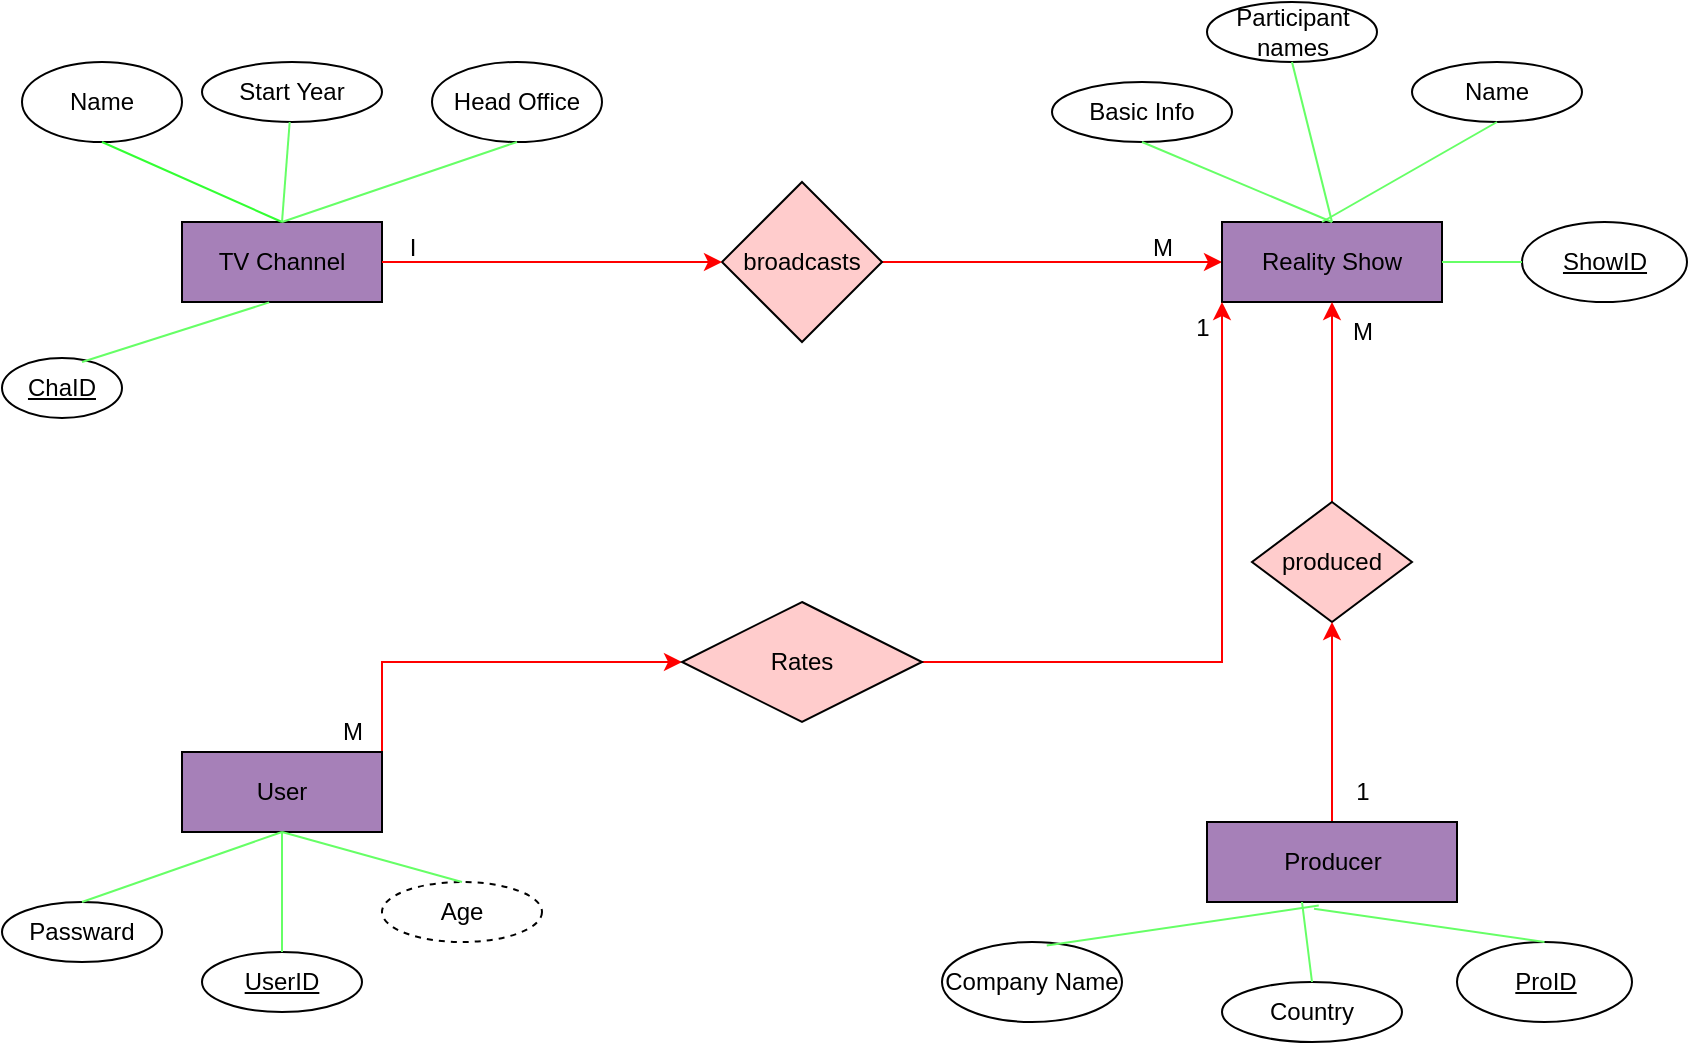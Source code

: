 <mxfile version="21.5.1" type="device">
  <diagram name="Page-1" id="05SsWtOZEbtrFztw5R0R">
    <mxGraphModel dx="1282" dy="606" grid="1" gridSize="10" guides="1" tooltips="1" connect="1" arrows="1" fold="1" page="1" pageScale="1" pageWidth="850" pageHeight="1100" math="0" shadow="0">
      <root>
        <mxCell id="0" />
        <mxCell id="1" parent="0" />
        <mxCell id="v8IWpUud7RyiIBnhh-y--1" value="TV Channel" style="whiteSpace=wrap;html=1;align=center;fillColor=#A680B8;" vertex="1" parent="1">
          <mxGeometry x="100" y="130" width="100" height="40" as="geometry" />
        </mxCell>
        <mxCell id="v8IWpUud7RyiIBnhh-y--5" value="" style="edgeStyle=orthogonalEdgeStyle;rounded=0;orthogonalLoop=1;jettySize=auto;html=1;strokeColor=#FF0000;" edge="1" parent="1" source="v8IWpUud7RyiIBnhh-y--2" target="v8IWpUud7RyiIBnhh-y--4">
          <mxGeometry relative="1" as="geometry" />
        </mxCell>
        <mxCell id="v8IWpUud7RyiIBnhh-y--2" value="broadcasts" style="rhombus;whiteSpace=wrap;html=1;fillColor=#FFCCCC;" vertex="1" parent="1">
          <mxGeometry x="370" y="110" width="80" height="80" as="geometry" />
        </mxCell>
        <mxCell id="v8IWpUud7RyiIBnhh-y--4" value="Reality Show" style="whiteSpace=wrap;html=1;fillColor=#A680B8;" vertex="1" parent="1">
          <mxGeometry x="620" y="130" width="110" height="40" as="geometry" />
        </mxCell>
        <mxCell id="v8IWpUud7RyiIBnhh-y--8" value="" style="edgeStyle=orthogonalEdgeStyle;rounded=0;orthogonalLoop=1;jettySize=auto;html=1;entryX=0;entryY=0.5;entryDx=0;entryDy=0;fillColor=#33FF33;strokeColor=#FF0000;" edge="1" parent="1" source="v8IWpUud7RyiIBnhh-y--1" target="v8IWpUud7RyiIBnhh-y--2">
          <mxGeometry relative="1" as="geometry">
            <mxPoint x="220" y="150" as="sourcePoint" />
            <mxPoint x="230" y="150" as="targetPoint" />
          </mxGeometry>
        </mxCell>
        <mxCell id="v8IWpUud7RyiIBnhh-y--10" value="M" style="text;html=1;align=center;verticalAlign=middle;resizable=0;points=[];autosize=1;strokeColor=none;fillColor=none;" vertex="1" parent="1">
          <mxGeometry x="575" y="128" width="30" height="30" as="geometry" />
        </mxCell>
        <mxCell id="v8IWpUud7RyiIBnhh-y--11" value="I" style="text;html=1;align=center;verticalAlign=middle;resizable=0;points=[];autosize=1;strokeColor=none;fillColor=none;" vertex="1" parent="1">
          <mxGeometry x="200" y="128" width="30" height="30" as="geometry" />
        </mxCell>
        <mxCell id="v8IWpUud7RyiIBnhh-y--20" style="edgeStyle=orthogonalEdgeStyle;rounded=0;orthogonalLoop=1;jettySize=auto;html=1;exitX=0.5;exitY=0;exitDx=0;exitDy=0;entryX=0.5;entryY=1;entryDx=0;entryDy=0;strokeColor=#FF0000;" edge="1" parent="1" source="v8IWpUud7RyiIBnhh-y--12" target="v8IWpUud7RyiIBnhh-y--4">
          <mxGeometry relative="1" as="geometry" />
        </mxCell>
        <mxCell id="v8IWpUud7RyiIBnhh-y--12" value="produced" style="rhombus;whiteSpace=wrap;html=1;fillColor=#FFCCCC;" vertex="1" parent="1">
          <mxGeometry x="635" y="270" width="80" height="60" as="geometry" />
        </mxCell>
        <mxCell id="v8IWpUud7RyiIBnhh-y--17" style="edgeStyle=orthogonalEdgeStyle;rounded=0;orthogonalLoop=1;jettySize=auto;html=1;entryX=0.5;entryY=1;entryDx=0;entryDy=0;strokeColor=#FF0000;" edge="1" parent="1" source="v8IWpUud7RyiIBnhh-y--14" target="v8IWpUud7RyiIBnhh-y--12">
          <mxGeometry relative="1" as="geometry">
            <mxPoint x="678" y="340" as="targetPoint" />
          </mxGeometry>
        </mxCell>
        <mxCell id="v8IWpUud7RyiIBnhh-y--14" value="Producer" style="whiteSpace=wrap;html=1;fillColor=#A680B8;" vertex="1" parent="1">
          <mxGeometry x="612.5" y="430" width="125" height="40" as="geometry" />
        </mxCell>
        <mxCell id="v8IWpUud7RyiIBnhh-y--24" value="1" style="text;html=1;align=center;verticalAlign=middle;resizable=0;points=[];autosize=1;strokeColor=none;fillColor=none;" vertex="1" parent="1">
          <mxGeometry x="675" y="400" width="30" height="30" as="geometry" />
        </mxCell>
        <mxCell id="v8IWpUud7RyiIBnhh-y--25" value="M" style="text;html=1;align=center;verticalAlign=middle;resizable=0;points=[];autosize=1;strokeColor=none;fillColor=none;" vertex="1" parent="1">
          <mxGeometry x="675" y="170" width="30" height="30" as="geometry" />
        </mxCell>
        <mxCell id="v8IWpUud7RyiIBnhh-y--28" style="edgeStyle=orthogonalEdgeStyle;rounded=0;orthogonalLoop=1;jettySize=auto;html=1;exitX=1;exitY=0;exitDx=0;exitDy=0;entryX=0;entryY=0.5;entryDx=0;entryDy=0;strokeColor=#FF0000;" edge="1" parent="1" source="v8IWpUud7RyiIBnhh-y--26" target="v8IWpUud7RyiIBnhh-y--27">
          <mxGeometry relative="1" as="geometry" />
        </mxCell>
        <mxCell id="v8IWpUud7RyiIBnhh-y--26" value="User" style="whiteSpace=wrap;html=1;align=center;fillColor=#A680B8;" vertex="1" parent="1">
          <mxGeometry x="100" y="395" width="100" height="40" as="geometry" />
        </mxCell>
        <mxCell id="v8IWpUud7RyiIBnhh-y--29" style="edgeStyle=orthogonalEdgeStyle;rounded=0;orthogonalLoop=1;jettySize=auto;html=1;exitX=1;exitY=0.5;exitDx=0;exitDy=0;entryX=0;entryY=1;entryDx=0;entryDy=0;strokeColor=#FF0000;" edge="1" parent="1" source="v8IWpUud7RyiIBnhh-y--27" target="v8IWpUud7RyiIBnhh-y--4">
          <mxGeometry relative="1" as="geometry" />
        </mxCell>
        <mxCell id="v8IWpUud7RyiIBnhh-y--27" value="Rates" style="shape=rhombus;perimeter=rhombusPerimeter;whiteSpace=wrap;html=1;align=center;fillColor=#FFCCCC;" vertex="1" parent="1">
          <mxGeometry x="350" y="320" width="120" height="60" as="geometry" />
        </mxCell>
        <mxCell id="v8IWpUud7RyiIBnhh-y--31" value="M" style="text;html=1;align=center;verticalAlign=middle;resizable=0;points=[];autosize=1;strokeColor=none;fillColor=none;" vertex="1" parent="1">
          <mxGeometry x="170" y="370" width="30" height="30" as="geometry" />
        </mxCell>
        <mxCell id="v8IWpUud7RyiIBnhh-y--32" value="1" style="text;html=1;align=center;verticalAlign=middle;resizable=0;points=[];autosize=1;strokeColor=none;fillColor=none;" vertex="1" parent="1">
          <mxGeometry x="595" y="168" width="30" height="30" as="geometry" />
        </mxCell>
        <mxCell id="v8IWpUud7RyiIBnhh-y--35" value="Name" style="ellipse;whiteSpace=wrap;html=1;align=center;" vertex="1" parent="1">
          <mxGeometry x="20" y="50" width="80" height="40" as="geometry" />
        </mxCell>
        <mxCell id="v8IWpUud7RyiIBnhh-y--36" value="Start Year" style="ellipse;whiteSpace=wrap;html=1;align=center;" vertex="1" parent="1">
          <mxGeometry x="110" y="50" width="90" height="30" as="geometry" />
        </mxCell>
        <mxCell id="v8IWpUud7RyiIBnhh-y--37" value="Head Office" style="ellipse;whiteSpace=wrap;html=1;align=center;" vertex="1" parent="1">
          <mxGeometry x="225" y="50" width="85" height="40" as="geometry" />
        </mxCell>
        <mxCell id="v8IWpUud7RyiIBnhh-y--38" value="ChaID" style="ellipse;whiteSpace=wrap;html=1;align=center;fontStyle=4;" vertex="1" parent="1">
          <mxGeometry x="10" y="198" width="60" height="30" as="geometry" />
        </mxCell>
        <mxCell id="v8IWpUud7RyiIBnhh-y--45" value="" style="endArrow=none;html=1;rounded=0;entryX=0.436;entryY=1.005;entryDx=0;entryDy=0;entryPerimeter=0;strokeColor=#66FF66;" edge="1" parent="1" target="v8IWpUud7RyiIBnhh-y--1">
          <mxGeometry relative="1" as="geometry">
            <mxPoint x="50" y="200" as="sourcePoint" />
            <mxPoint x="140" y="180" as="targetPoint" />
          </mxGeometry>
        </mxCell>
        <mxCell id="v8IWpUud7RyiIBnhh-y--46" value="" style="endArrow=none;html=1;rounded=0;entryX=0.5;entryY=0;entryDx=0;entryDy=0;strokeColor=#33FF33;" edge="1" parent="1" target="v8IWpUud7RyiIBnhh-y--1">
          <mxGeometry relative="1" as="geometry">
            <mxPoint x="60" y="90" as="sourcePoint" />
            <mxPoint x="220" y="90" as="targetPoint" />
          </mxGeometry>
        </mxCell>
        <mxCell id="v8IWpUud7RyiIBnhh-y--47" value="" style="endArrow=none;html=1;rounded=0;strokeColor=#66FF66;" edge="1" parent="1" source="v8IWpUud7RyiIBnhh-y--36">
          <mxGeometry relative="1" as="geometry">
            <mxPoint x="155" y="80" as="sourcePoint" />
            <mxPoint x="150" y="130" as="targetPoint" />
          </mxGeometry>
        </mxCell>
        <mxCell id="v8IWpUud7RyiIBnhh-y--48" value="" style="endArrow=none;html=1;rounded=0;entryX=0.5;entryY=1;entryDx=0;entryDy=0;fillColor=#33FF99;strokeColor=#66FF66;" edge="1" parent="1" target="v8IWpUud7RyiIBnhh-y--37">
          <mxGeometry relative="1" as="geometry">
            <mxPoint x="150" y="130" as="sourcePoint" />
            <mxPoint x="310" y="130" as="targetPoint" />
          </mxGeometry>
        </mxCell>
        <mxCell id="v8IWpUud7RyiIBnhh-y--49" value="Basic Info" style="ellipse;whiteSpace=wrap;html=1;align=center;" vertex="1" parent="1">
          <mxGeometry x="535" y="60" width="90" height="30" as="geometry" />
        </mxCell>
        <mxCell id="v8IWpUud7RyiIBnhh-y--50" value="Participant names" style="ellipse;whiteSpace=wrap;html=1;align=center;" vertex="1" parent="1">
          <mxGeometry x="612.5" y="20" width="85" height="30" as="geometry" />
        </mxCell>
        <mxCell id="v8IWpUud7RyiIBnhh-y--51" value="Name" style="ellipse;whiteSpace=wrap;html=1;align=center;" vertex="1" parent="1">
          <mxGeometry x="715" y="50" width="85" height="30" as="geometry" />
        </mxCell>
        <mxCell id="v8IWpUud7RyiIBnhh-y--52" value="ShowID" style="ellipse;whiteSpace=wrap;html=1;align=center;fontStyle=4;" vertex="1" parent="1">
          <mxGeometry x="770" y="130" width="82.5" height="40" as="geometry" />
        </mxCell>
        <mxCell id="v8IWpUud7RyiIBnhh-y--53" value="" style="endArrow=none;html=1;rounded=0;entryX=0.5;entryY=1;entryDx=0;entryDy=0;exitX=0.5;exitY=0;exitDx=0;exitDy=0;strokeColor=#66FF66;" edge="1" parent="1" source="v8IWpUud7RyiIBnhh-y--4" target="v8IWpUud7RyiIBnhh-y--49">
          <mxGeometry relative="1" as="geometry">
            <mxPoint x="410" y="50" as="sourcePoint" />
            <mxPoint x="570" y="50" as="targetPoint" />
          </mxGeometry>
        </mxCell>
        <mxCell id="v8IWpUud7RyiIBnhh-y--54" value="" style="endArrow=none;html=1;rounded=0;entryX=0.5;entryY=0;entryDx=0;entryDy=0;exitX=0.5;exitY=1;exitDx=0;exitDy=0;strokeColor=#66FF66;" edge="1" parent="1" source="v8IWpUud7RyiIBnhh-y--50" target="v8IWpUud7RyiIBnhh-y--4">
          <mxGeometry relative="1" as="geometry">
            <mxPoint x="570" y="60" as="sourcePoint" />
            <mxPoint x="730" y="60" as="targetPoint" />
          </mxGeometry>
        </mxCell>
        <mxCell id="v8IWpUud7RyiIBnhh-y--55" value="" style="endArrow=none;html=1;rounded=0;exitX=0.5;exitY=1;exitDx=0;exitDy=0;strokeColor=#66FF66;" edge="1" parent="1" source="v8IWpUud7RyiIBnhh-y--51">
          <mxGeometry relative="1" as="geometry">
            <mxPoint x="410" y="130" as="sourcePoint" />
            <mxPoint x="670" y="130" as="targetPoint" />
          </mxGeometry>
        </mxCell>
        <mxCell id="v8IWpUud7RyiIBnhh-y--56" value="" style="endArrow=none;html=1;rounded=0;entryX=0;entryY=0.5;entryDx=0;entryDy=0;exitX=1;exitY=0.5;exitDx=0;exitDy=0;strokeColor=#66FF66;" edge="1" parent="1" source="v8IWpUud7RyiIBnhh-y--4" target="v8IWpUud7RyiIBnhh-y--52">
          <mxGeometry relative="1" as="geometry">
            <mxPoint x="730" y="140" as="sourcePoint" />
            <mxPoint x="890" y="140" as="targetPoint" />
          </mxGeometry>
        </mxCell>
        <mxCell id="v8IWpUud7RyiIBnhh-y--59" value="Country" style="ellipse;whiteSpace=wrap;html=1;align=center;" vertex="1" parent="1">
          <mxGeometry x="620" y="510" width="90" height="30" as="geometry" />
        </mxCell>
        <mxCell id="v8IWpUud7RyiIBnhh-y--60" value="Company Name" style="ellipse;whiteSpace=wrap;html=1;align=center;" vertex="1" parent="1">
          <mxGeometry x="480" y="490" width="90" height="40" as="geometry" />
        </mxCell>
        <mxCell id="v8IWpUud7RyiIBnhh-y--62" value="ProID" style="ellipse;whiteSpace=wrap;html=1;align=center;fontStyle=4;" vertex="1" parent="1">
          <mxGeometry x="737.5" y="490" width="87.5" height="40" as="geometry" />
        </mxCell>
        <mxCell id="v8IWpUud7RyiIBnhh-y--63" value="" style="endArrow=none;html=1;rounded=0;entryX=0.447;entryY=1.045;entryDx=0;entryDy=0;entryPerimeter=0;exitX=0.582;exitY=0.045;exitDx=0;exitDy=0;exitPerimeter=0;strokeColor=#66FF66;" edge="1" parent="1" source="v8IWpUud7RyiIBnhh-y--60" target="v8IWpUud7RyiIBnhh-y--14">
          <mxGeometry relative="1" as="geometry">
            <mxPoint x="500" y="440" as="sourcePoint" />
            <mxPoint x="660" y="440" as="targetPoint" />
          </mxGeometry>
        </mxCell>
        <mxCell id="v8IWpUud7RyiIBnhh-y--65" value="" style="endArrow=none;html=1;rounded=0;entryX=0.428;entryY=1.085;entryDx=0;entryDy=0;entryPerimeter=0;exitX=0.5;exitY=0;exitDx=0;exitDy=0;strokeColor=#66FF66;" edge="1" parent="1" source="v8IWpUud7RyiIBnhh-y--62" target="v8IWpUud7RyiIBnhh-y--14">
          <mxGeometry relative="1" as="geometry">
            <mxPoint x="500" y="440" as="sourcePoint" />
            <mxPoint x="660" y="440" as="targetPoint" />
          </mxGeometry>
        </mxCell>
        <mxCell id="v8IWpUud7RyiIBnhh-y--66" value="" style="endArrow=none;html=1;rounded=0;exitX=0.5;exitY=0;exitDx=0;exitDy=0;strokeColor=#66FF66;" edge="1" parent="1" source="v8IWpUud7RyiIBnhh-y--59">
          <mxGeometry relative="1" as="geometry">
            <mxPoint x="500" y="440" as="sourcePoint" />
            <mxPoint x="660" y="470" as="targetPoint" />
          </mxGeometry>
        </mxCell>
        <mxCell id="v8IWpUud7RyiIBnhh-y--67" value="Passward" style="ellipse;whiteSpace=wrap;html=1;align=center;" vertex="1" parent="1">
          <mxGeometry x="10" y="470" width="80" height="30" as="geometry" />
        </mxCell>
        <mxCell id="v8IWpUud7RyiIBnhh-y--68" value="UserID" style="ellipse;whiteSpace=wrap;html=1;align=center;fontStyle=4;" vertex="1" parent="1">
          <mxGeometry x="110" y="495" width="80" height="30" as="geometry" />
        </mxCell>
        <mxCell id="v8IWpUud7RyiIBnhh-y--69" value="Age" style="ellipse;whiteSpace=wrap;html=1;align=center;dashed=1;" vertex="1" parent="1">
          <mxGeometry x="200" y="460" width="80" height="30" as="geometry" />
        </mxCell>
        <mxCell id="v8IWpUud7RyiIBnhh-y--70" value="" style="endArrow=none;html=1;rounded=0;exitX=0.5;exitY=0;exitDx=0;exitDy=0;entryX=0.5;entryY=1;entryDx=0;entryDy=0;strokeColor=#66FF66;" edge="1" parent="1" source="v8IWpUud7RyiIBnhh-y--69" target="v8IWpUud7RyiIBnhh-y--26">
          <mxGeometry relative="1" as="geometry">
            <mxPoint x="500" y="440" as="sourcePoint" />
            <mxPoint x="660" y="440" as="targetPoint" />
          </mxGeometry>
        </mxCell>
        <mxCell id="v8IWpUud7RyiIBnhh-y--71" value="" style="endArrow=none;html=1;rounded=0;exitX=0.5;exitY=0;exitDx=0;exitDy=0;entryX=0.5;entryY=1;entryDx=0;entryDy=0;strokeColor=#66FF66;" edge="1" parent="1" source="v8IWpUud7RyiIBnhh-y--68" target="v8IWpUud7RyiIBnhh-y--26">
          <mxGeometry relative="1" as="geometry">
            <mxPoint x="500" y="440" as="sourcePoint" />
            <mxPoint x="660" y="440" as="targetPoint" />
          </mxGeometry>
        </mxCell>
        <mxCell id="v8IWpUud7RyiIBnhh-y--72" value="" style="endArrow=none;html=1;rounded=0;exitX=0.5;exitY=0;exitDx=0;exitDy=0;entryX=0.5;entryY=1;entryDx=0;entryDy=0;strokeColor=#66FF66;" edge="1" parent="1" source="v8IWpUud7RyiIBnhh-y--67" target="v8IWpUud7RyiIBnhh-y--26">
          <mxGeometry relative="1" as="geometry">
            <mxPoint x="500" y="440" as="sourcePoint" />
            <mxPoint x="660" y="440" as="targetPoint" />
          </mxGeometry>
        </mxCell>
      </root>
    </mxGraphModel>
  </diagram>
</mxfile>
